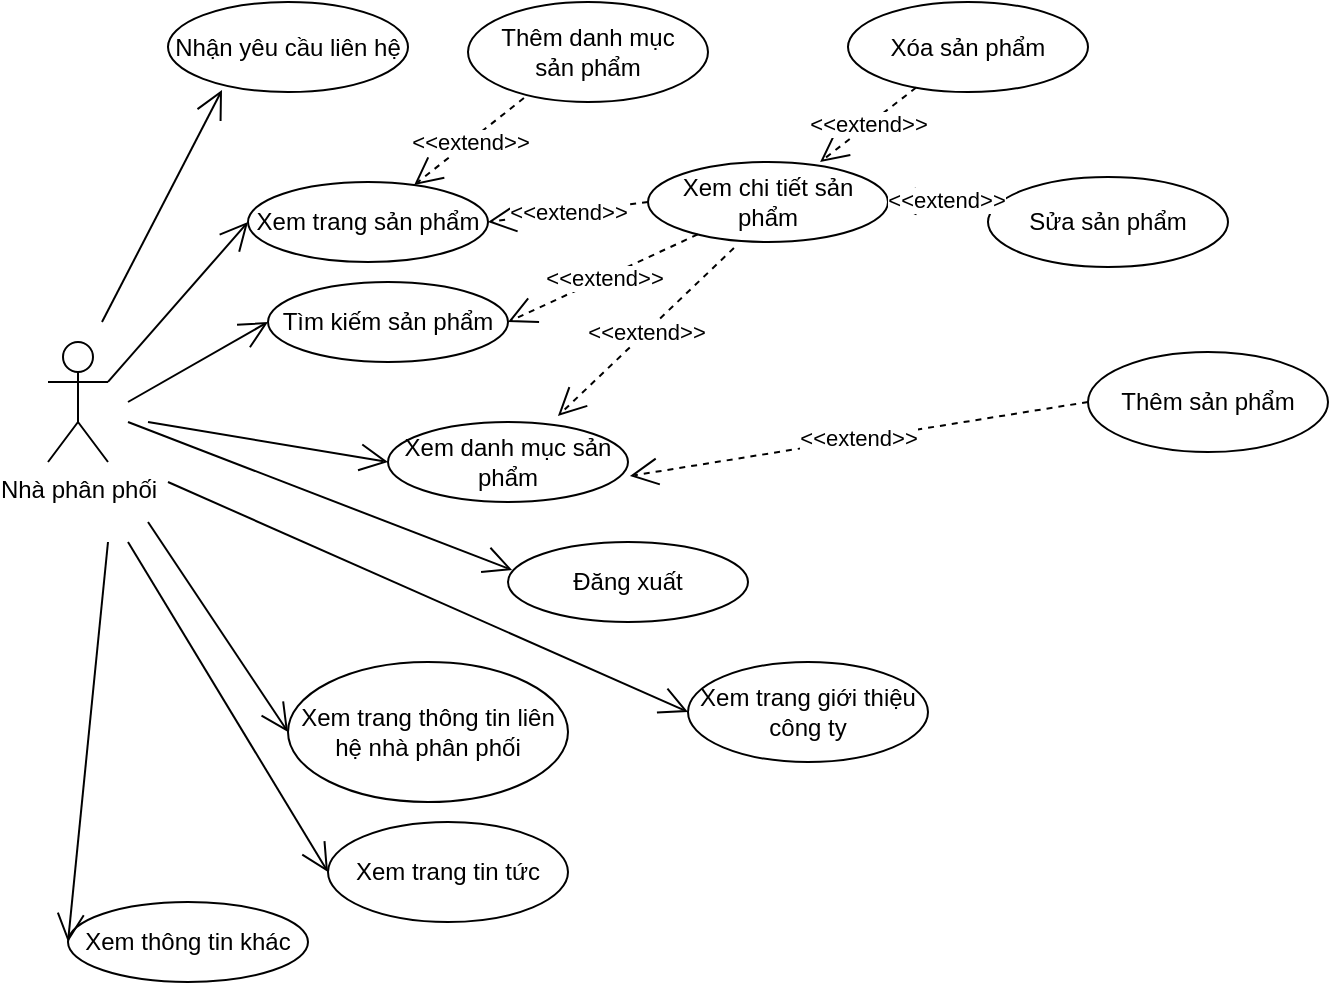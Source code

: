 <mxfile version="14.0.1" type="github">
  <diagram id="9cn4-sPAMM9QlVugcmKp" name="Page-1">
    <mxGraphModel dx="1036" dy="462" grid="1" gridSize="10" guides="1" tooltips="1" connect="1" arrows="1" fold="1" page="1" pageScale="1" pageWidth="850" pageHeight="1100" math="0" shadow="0">
      <root>
        <mxCell id="0" />
        <mxCell id="1" parent="0" />
        <mxCell id="hVl3eKsV4c-Q1abWNWTe-2" value="Nhận yêu cầu liên hệ" style="ellipse;whiteSpace=wrap;html=1;" parent="1" vertex="1">
          <mxGeometry x="750" y="70" width="120" height="45" as="geometry" />
        </mxCell>
        <mxCell id="hVl3eKsV4c-Q1abWNWTe-3" value="Thêm sản phẩm" style="ellipse;whiteSpace=wrap;html=1;" parent="1" vertex="1">
          <mxGeometry x="1210" y="245" width="120" height="50" as="geometry" />
        </mxCell>
        <mxCell id="hVl3eKsV4c-Q1abWNWTe-4" value="Thêm danh mục &lt;br&gt;sản phẩm" style="ellipse;whiteSpace=wrap;html=1;" parent="1" vertex="1">
          <mxGeometry x="900" y="70" width="120" height="50" as="geometry" />
        </mxCell>
        <mxCell id="hVl3eKsV4c-Q1abWNWTe-5" value="Xóa sản phẩm" style="ellipse;whiteSpace=wrap;html=1;" parent="1" vertex="1">
          <mxGeometry x="1090" y="70" width="120" height="45" as="geometry" />
        </mxCell>
        <mxCell id="hVl3eKsV4c-Q1abWNWTe-6" value="Nhà phân phối&lt;br&gt;" style="shape=umlActor;verticalLabelPosition=bottom;verticalAlign=top;html=1;outlineConnect=0;" parent="1" vertex="1">
          <mxGeometry x="690" y="240" width="30" height="60" as="geometry" />
        </mxCell>
        <mxCell id="hVl3eKsV4c-Q1abWNWTe-7" value="Đăng xuất" style="ellipse;whiteSpace=wrap;html=1;" parent="1" vertex="1">
          <mxGeometry x="920" y="340" width="120" height="40" as="geometry" />
        </mxCell>
        <mxCell id="hVl3eKsV4c-Q1abWNWTe-9" value="" style="endArrow=open;endFill=1;endSize=12;html=1;entryX=0.225;entryY=0.978;entryDx=0;entryDy=0;entryPerimeter=0;" parent="1" target="hVl3eKsV4c-Q1abWNWTe-2" edge="1">
          <mxGeometry width="160" relative="1" as="geometry">
            <mxPoint x="717" y="230" as="sourcePoint" />
            <mxPoint x="710" y="212.5" as="targetPoint" />
          </mxGeometry>
        </mxCell>
        <mxCell id="hVl3eKsV4c-Q1abWNWTe-14" value="Xem chi tiết sản phẩm" style="ellipse;whiteSpace=wrap;html=1;" parent="1" vertex="1">
          <mxGeometry x="990" y="150" width="120" height="40" as="geometry" />
        </mxCell>
        <mxCell id="hVl3eKsV4c-Q1abWNWTe-15" value="Xem trang sản phẩm" style="ellipse;whiteSpace=wrap;html=1;" parent="1" vertex="1">
          <mxGeometry x="790" y="160" width="120" height="40" as="geometry" />
        </mxCell>
        <mxCell id="hVl3eKsV4c-Q1abWNWTe-16" value="&amp;lt;&amp;lt;extend&amp;gt;&amp;gt;" style="endArrow=open;endSize=12;dashed=1;html=1;exitX=0;exitY=0.5;exitDx=0;exitDy=0;entryX=1;entryY=0.5;entryDx=0;entryDy=0;" parent="1" source="hVl3eKsV4c-Q1abWNWTe-14" target="hVl3eKsV4c-Q1abWNWTe-15" edge="1">
          <mxGeometry width="160" relative="1" as="geometry">
            <mxPoint x="1019.04" y="202.5" as="sourcePoint" />
            <mxPoint x="989.04" y="295" as="targetPoint" />
          </mxGeometry>
        </mxCell>
        <mxCell id="hVl3eKsV4c-Q1abWNWTe-19" value="Tìm kiếm sản phẩm" style="ellipse;whiteSpace=wrap;html=1;" parent="1" vertex="1">
          <mxGeometry x="800" y="210" width="120" height="40" as="geometry" />
        </mxCell>
        <mxCell id="hVl3eKsV4c-Q1abWNWTe-22" value="&amp;lt;&amp;lt;extend&amp;gt;&amp;gt;" style="endArrow=open;endSize=12;dashed=1;html=1;entryX=1;entryY=0.5;entryDx=0;entryDy=0;" parent="1" source="hVl3eKsV4c-Q1abWNWTe-14" target="hVl3eKsV4c-Q1abWNWTe-19" edge="1">
          <mxGeometry width="160" relative="1" as="geometry">
            <mxPoint x="886" y="232" as="sourcePoint" />
            <mxPoint x="819.04" y="220" as="targetPoint" />
          </mxGeometry>
        </mxCell>
        <mxCell id="hVl3eKsV4c-Q1abWNWTe-23" value="Xem danh mục sản phẩm" style="ellipse;whiteSpace=wrap;html=1;" parent="1" vertex="1">
          <mxGeometry x="860" y="280" width="120" height="40" as="geometry" />
        </mxCell>
        <mxCell id="hVl3eKsV4c-Q1abWNWTe-25" value="&amp;lt;&amp;lt;extend&amp;gt;&amp;gt;" style="endArrow=open;endSize=12;dashed=1;html=1;exitX=0.358;exitY=1.075;exitDx=0;exitDy=0;exitPerimeter=0;entryX=0.708;entryY=-0.075;entryDx=0;entryDy=0;entryPerimeter=0;" parent="1" source="hVl3eKsV4c-Q1abWNWTe-14" target="hVl3eKsV4c-Q1abWNWTe-23" edge="1">
          <mxGeometry width="160" relative="1" as="geometry">
            <mxPoint x="1015.04" y="341" as="sourcePoint" />
            <mxPoint x="953" y="244" as="targetPoint" />
          </mxGeometry>
        </mxCell>
        <mxCell id="hVl3eKsV4c-Q1abWNWTe-27" value="" style="endArrow=open;endFill=1;endSize=12;html=1;entryX=0;entryY=0.5;entryDx=0;entryDy=0;exitX=1;exitY=0.333;exitDx=0;exitDy=0;exitPerimeter=0;" parent="1" source="hVl3eKsV4c-Q1abWNWTe-6" target="hVl3eKsV4c-Q1abWNWTe-15" edge="1">
          <mxGeometry width="160" relative="1" as="geometry">
            <mxPoint x="680" y="250" as="sourcePoint" />
            <mxPoint x="770" y="220" as="targetPoint" />
          </mxGeometry>
        </mxCell>
        <mxCell id="hVl3eKsV4c-Q1abWNWTe-28" value="&amp;lt;&amp;lt;extend&amp;gt;&amp;gt;" style="endArrow=open;endSize=12;dashed=1;html=1;exitX=0.233;exitY=0.96;exitDx=0;exitDy=0;exitPerimeter=0;" parent="1" source="hVl3eKsV4c-Q1abWNWTe-4" target="hVl3eKsV4c-Q1abWNWTe-15" edge="1">
          <mxGeometry width="160" relative="1" as="geometry">
            <mxPoint x="937.574" y="104.142" as="sourcePoint" />
            <mxPoint x="892.426" y="215.858" as="targetPoint" />
          </mxGeometry>
        </mxCell>
        <mxCell id="hVl3eKsV4c-Q1abWNWTe-29" value="&amp;lt;&amp;lt;extend&amp;gt;&amp;gt;" style="endArrow=open;endSize=12;dashed=1;html=1;entryX=0.717;entryY=0;entryDx=0;entryDy=0;entryPerimeter=0;" parent="1" source="hVl3eKsV4c-Q1abWNWTe-5" target="hVl3eKsV4c-Q1abWNWTe-14" edge="1">
          <mxGeometry width="160" relative="1" as="geometry">
            <mxPoint x="1152.96" y="183" as="sourcePoint" />
            <mxPoint x="1074.96" y="227" as="targetPoint" />
          </mxGeometry>
        </mxCell>
        <mxCell id="hVl3eKsV4c-Q1abWNWTe-30" value="&amp;lt;&amp;lt;extend&amp;gt;&amp;gt;" style="endArrow=open;endSize=12;dashed=1;html=1;exitX=0;exitY=0.5;exitDx=0;exitDy=0;entryX=1.008;entryY=0.675;entryDx=0;entryDy=0;entryPerimeter=0;" parent="1" source="hVl3eKsV4c-Q1abWNWTe-3" target="hVl3eKsV4c-Q1abWNWTe-23" edge="1">
          <mxGeometry width="160" relative="1" as="geometry">
            <mxPoint x="1152.96" y="183" as="sourcePoint" />
            <mxPoint x="1074.96" y="227" as="targetPoint" />
          </mxGeometry>
        </mxCell>
        <mxCell id="hVl3eKsV4c-Q1abWNWTe-31" value="" style="endArrow=open;endFill=1;endSize=12;html=1;entryX=0.017;entryY=0.35;entryDx=0;entryDy=0;entryPerimeter=0;" parent="1" target="hVl3eKsV4c-Q1abWNWTe-7" edge="1">
          <mxGeometry width="160" relative="1" as="geometry">
            <mxPoint x="730" y="280" as="sourcePoint" />
            <mxPoint x="790" y="230" as="targetPoint" />
          </mxGeometry>
        </mxCell>
        <mxCell id="hVl3eKsV4c-Q1abWNWTe-32" value="Xem trang tin tức" style="ellipse;whiteSpace=wrap;html=1;" parent="1" vertex="1">
          <mxGeometry x="830" y="480" width="120" height="50" as="geometry" />
        </mxCell>
        <mxCell id="hVl3eKsV4c-Q1abWNWTe-33" value="Xem trang thông tin liên hệ nhà phân phối" style="ellipse;whiteSpace=wrap;html=1;" parent="1" vertex="1">
          <mxGeometry x="810" y="400" width="140" height="70" as="geometry" />
        </mxCell>
        <mxCell id="hVl3eKsV4c-Q1abWNWTe-38" value="Xem thông tin khác" style="ellipse;whiteSpace=wrap;html=1;" parent="1" vertex="1">
          <mxGeometry x="700" y="520" width="120" height="40" as="geometry" />
        </mxCell>
        <mxCell id="hVl3eKsV4c-Q1abWNWTe-39" value="Xem trang giới thiệu công ty" style="ellipse;whiteSpace=wrap;html=1;" parent="1" vertex="1">
          <mxGeometry x="1010" y="400" width="120" height="50" as="geometry" />
        </mxCell>
        <mxCell id="hVl3eKsV4c-Q1abWNWTe-40" value="" style="endArrow=open;endFill=1;endSize=12;html=1;entryX=0;entryY=0.5;entryDx=0;entryDy=0;" parent="1" target="hVl3eKsV4c-Q1abWNWTe-39" edge="1">
          <mxGeometry width="160" relative="1" as="geometry">
            <mxPoint x="750" y="310" as="sourcePoint" />
            <mxPoint x="860" y="190" as="targetPoint" />
          </mxGeometry>
        </mxCell>
        <mxCell id="hVl3eKsV4c-Q1abWNWTe-41" value="" style="endArrow=open;endFill=1;endSize=12;html=1;entryX=0;entryY=0.5;entryDx=0;entryDy=0;" parent="1" target="hVl3eKsV4c-Q1abWNWTe-33" edge="1">
          <mxGeometry width="160" relative="1" as="geometry">
            <mxPoint x="740" y="330" as="sourcePoint" />
            <mxPoint x="830" y="315" as="targetPoint" />
          </mxGeometry>
        </mxCell>
        <mxCell id="hVl3eKsV4c-Q1abWNWTe-42" value="" style="endArrow=open;endFill=1;endSize=12;html=1;entryX=0;entryY=0.5;entryDx=0;entryDy=0;" parent="1" target="hVl3eKsV4c-Q1abWNWTe-32" edge="1">
          <mxGeometry width="160" relative="1" as="geometry">
            <mxPoint x="730" y="340" as="sourcePoint" />
            <mxPoint x="835" y="395" as="targetPoint" />
          </mxGeometry>
        </mxCell>
        <mxCell id="hVl3eKsV4c-Q1abWNWTe-43" value="" style="endArrow=open;endFill=1;endSize=12;html=1;entryX=0;entryY=0.5;entryDx=0;entryDy=0;" parent="1" target="hVl3eKsV4c-Q1abWNWTe-38" edge="1">
          <mxGeometry width="160" relative="1" as="geometry">
            <mxPoint x="720" y="340" as="sourcePoint" />
            <mxPoint x="840" y="475" as="targetPoint" />
          </mxGeometry>
        </mxCell>
        <mxCell id="pRlMfOPpFzx5-5ufqS9S-1" value="Sửa sản phẩm" style="ellipse;whiteSpace=wrap;html=1;" parent="1" vertex="1">
          <mxGeometry x="1160" y="157.5" width="120" height="45" as="geometry" />
        </mxCell>
        <mxCell id="pRlMfOPpFzx5-5ufqS9S-2" value="&amp;lt;&amp;lt;extend&amp;gt;&amp;gt;" style="endArrow=open;endSize=12;dashed=1;html=1;entryX=1;entryY=0.5;entryDx=0;entryDy=0;exitX=0.067;exitY=0.244;exitDx=0;exitDy=0;exitPerimeter=0;" parent="1" source="pRlMfOPpFzx5-5ufqS9S-1" target="hVl3eKsV4c-Q1abWNWTe-14" edge="1">
          <mxGeometry width="160" relative="1" as="geometry">
            <mxPoint x="1244.025" y="102.782" as="sourcePoint" />
            <mxPoint x="1196.04" y="140" as="targetPoint" />
          </mxGeometry>
        </mxCell>
        <mxCell id="lfKu5_XluW6x3rqzH1M9-1" value="" style="endArrow=open;endFill=1;endSize=12;html=1;entryX=0;entryY=0.5;entryDx=0;entryDy=0;exitX=1;exitY=0.333;exitDx=0;exitDy=0;exitPerimeter=0;" edge="1" parent="1" target="hVl3eKsV4c-Q1abWNWTe-19">
          <mxGeometry width="160" relative="1" as="geometry">
            <mxPoint x="730" y="270" as="sourcePoint" />
            <mxPoint x="790" y="210" as="targetPoint" />
          </mxGeometry>
        </mxCell>
        <mxCell id="lfKu5_XluW6x3rqzH1M9-2" value="" style="endArrow=open;endFill=1;endSize=12;html=1;entryX=0;entryY=0.5;entryDx=0;entryDy=0;" edge="1" parent="1" target="hVl3eKsV4c-Q1abWNWTe-23">
          <mxGeometry width="160" relative="1" as="geometry">
            <mxPoint x="740" y="280" as="sourcePoint" />
            <mxPoint x="810" y="240" as="targetPoint" />
          </mxGeometry>
        </mxCell>
      </root>
    </mxGraphModel>
  </diagram>
</mxfile>
